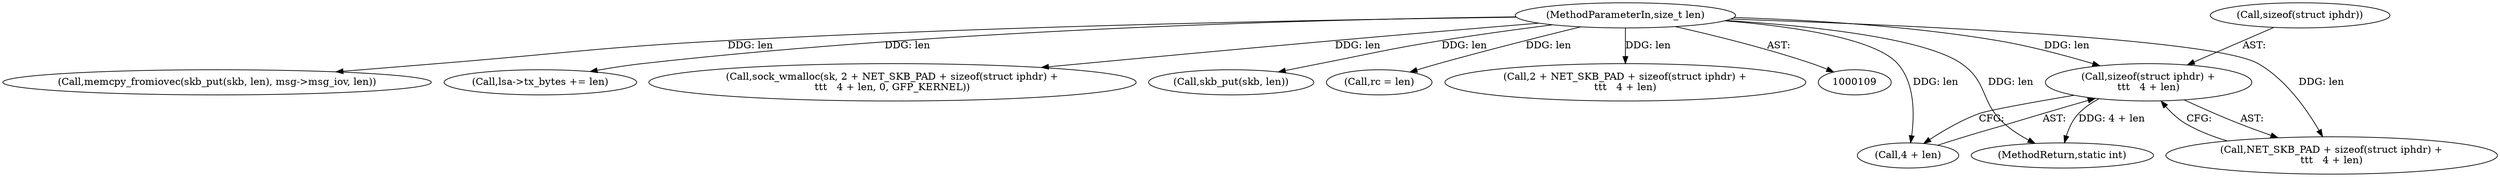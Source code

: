 digraph "0_linux_f6d8bd051c391c1c0458a30b2a7abcd939329259_34@API" {
"1000221" [label="(Call,sizeof(struct iphdr) +\n\t\t\t   4 + len)"];
"1000113" [label="(MethodParameterIn,size_t len)"];
"1000221" [label="(Call,sizeof(struct iphdr) +\n\t\t\t   4 + len)"];
"1000256" [label="(Call,memcpy_fromiovec(skb_put(skb, len), msg->msg_iov, len))"];
"1000219" [label="(Call,NET_SKB_PAD + sizeof(struct iphdr) +\n\t\t\t   4 + len)"];
"1000365" [label="(Call,lsa->tx_bytes += len)"];
"1000391" [label="(MethodReturn,static int)"];
"1000215" [label="(Call,sock_wmalloc(sk, 2 + NET_SKB_PAD + sizeof(struct iphdr) +\n\t\t\t   4 + len, 0, GFP_KERNEL))"];
"1000257" [label="(Call,skb_put(skb, len))"];
"1000370" [label="(Call,rc = len)"];
"1000217" [label="(Call,2 + NET_SKB_PAD + sizeof(struct iphdr) +\n\t\t\t   4 + len)"];
"1000222" [label="(Call,sizeof(struct iphdr))"];
"1000113" [label="(MethodParameterIn,size_t len)"];
"1000224" [label="(Call,4 + len)"];
"1000221" -> "1000219"  [label="AST: "];
"1000221" -> "1000224"  [label="CFG: "];
"1000222" -> "1000221"  [label="AST: "];
"1000224" -> "1000221"  [label="AST: "];
"1000219" -> "1000221"  [label="CFG: "];
"1000221" -> "1000391"  [label="DDG: 4 + len"];
"1000113" -> "1000221"  [label="DDG: len"];
"1000113" -> "1000109"  [label="AST: "];
"1000113" -> "1000391"  [label="DDG: len"];
"1000113" -> "1000215"  [label="DDG: len"];
"1000113" -> "1000217"  [label="DDG: len"];
"1000113" -> "1000219"  [label="DDG: len"];
"1000113" -> "1000224"  [label="DDG: len"];
"1000113" -> "1000257"  [label="DDG: len"];
"1000113" -> "1000256"  [label="DDG: len"];
"1000113" -> "1000365"  [label="DDG: len"];
"1000113" -> "1000370"  [label="DDG: len"];
}
